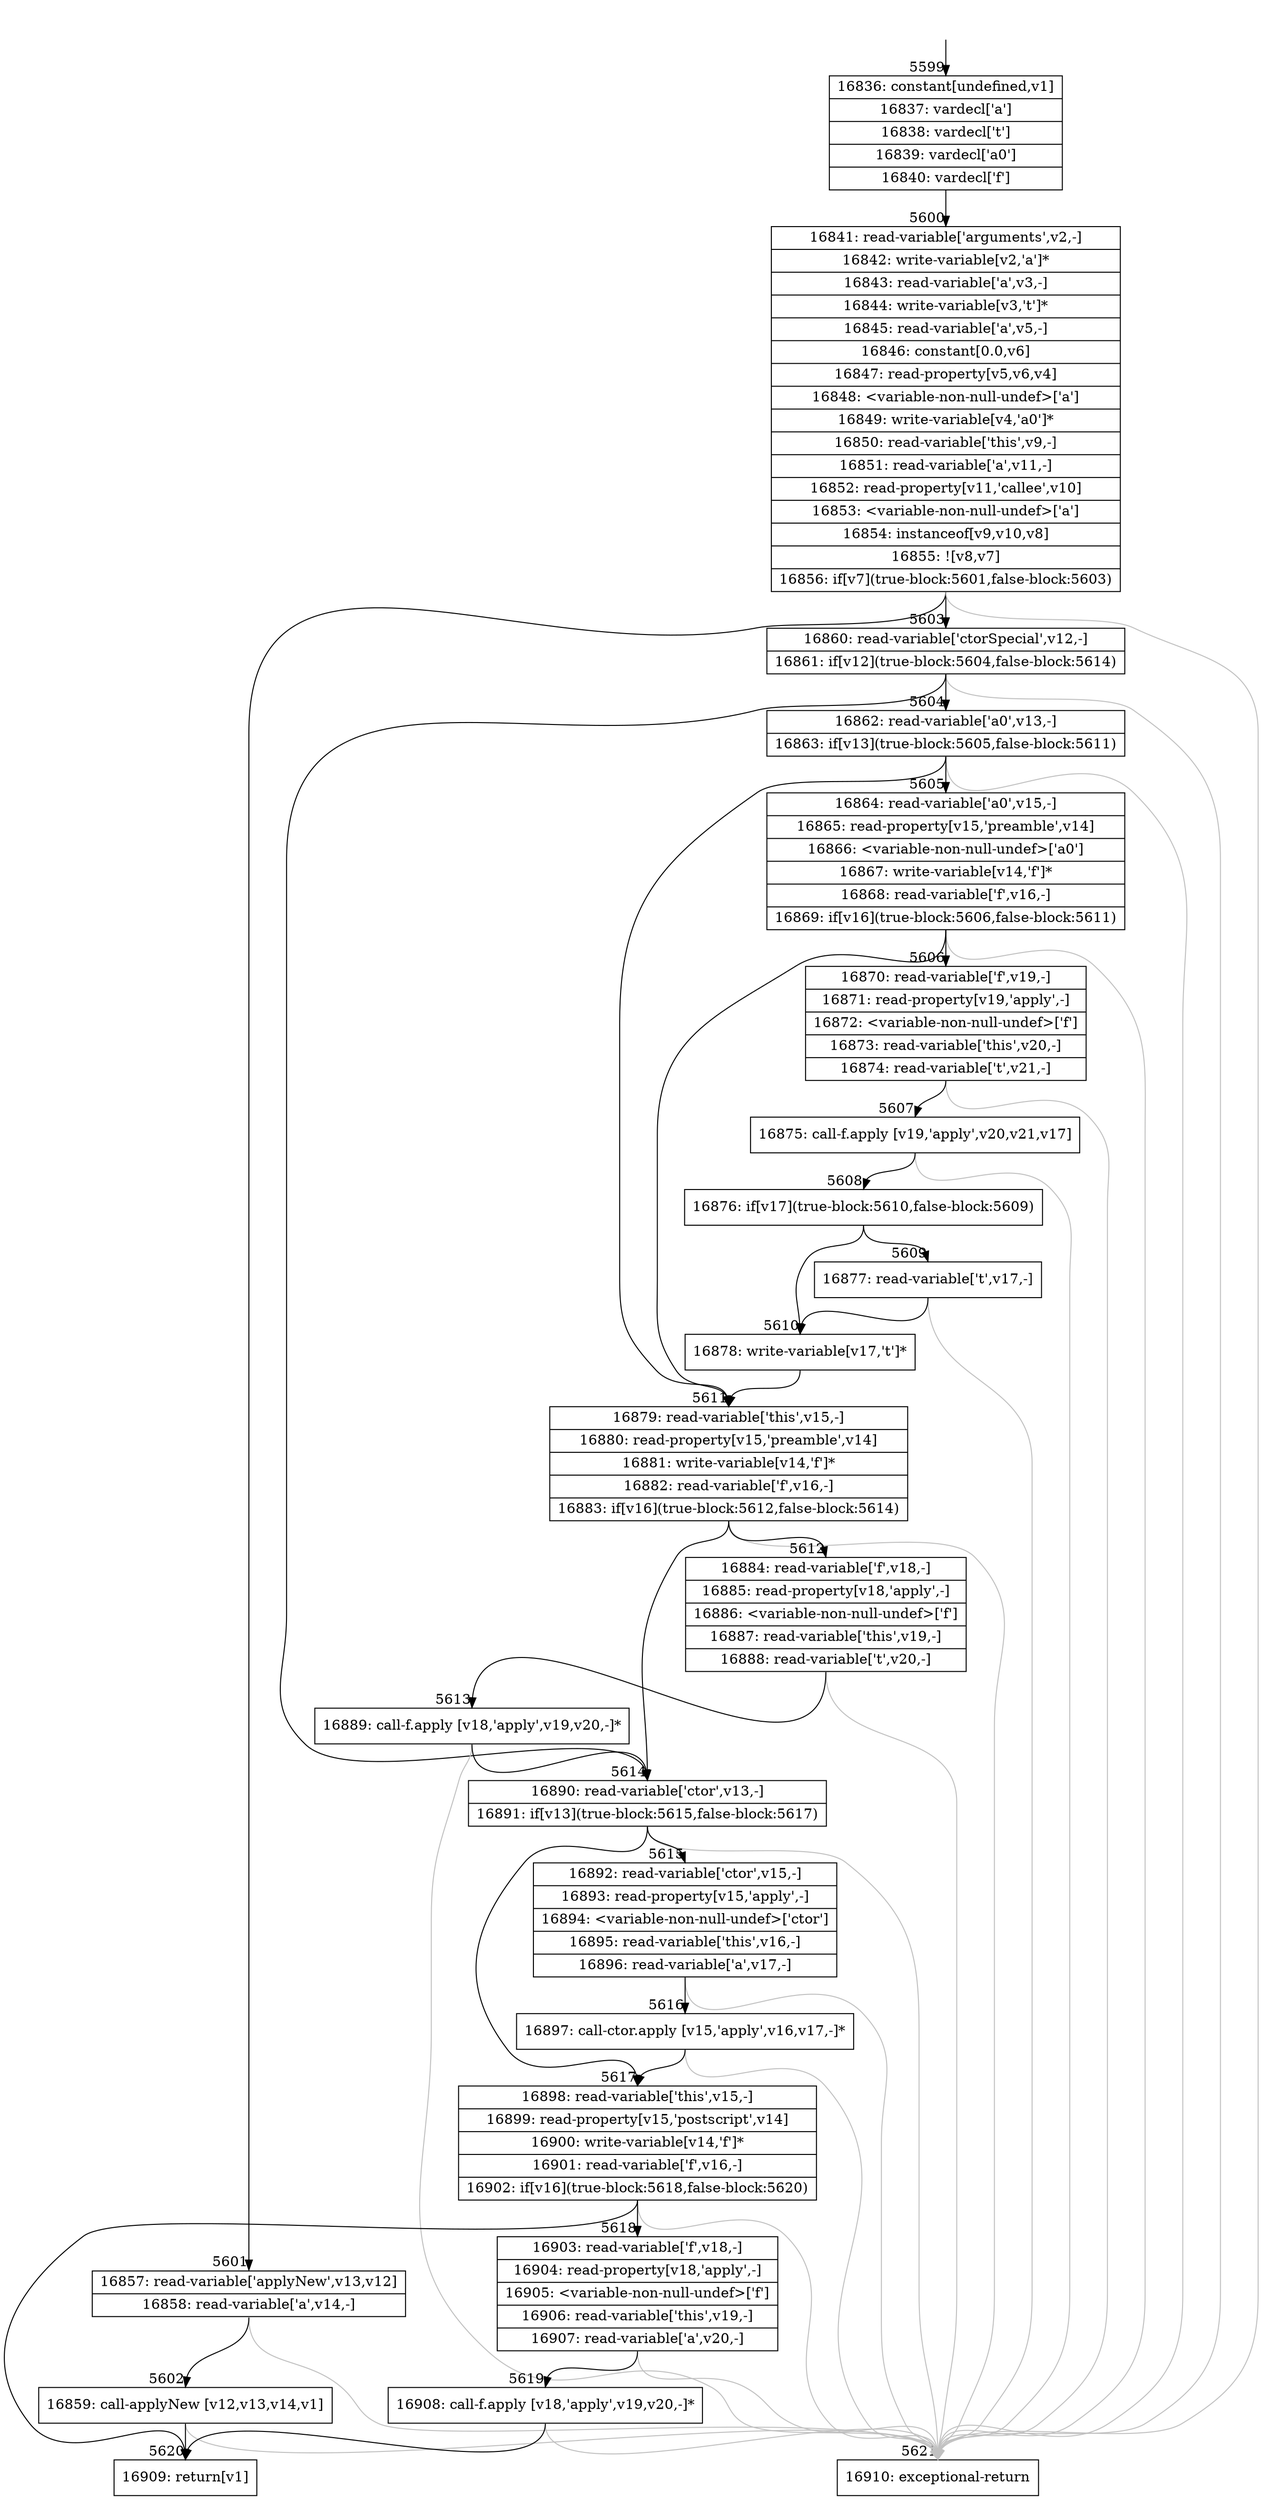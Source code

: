 digraph {
rankdir="TD"
BB_entry385[shape=none,label=""];
BB_entry385 -> BB5599 [tailport=s, headport=n, headlabel="    5599"]
BB5599 [shape=record label="{16836: constant[undefined,v1]|16837: vardecl['a']|16838: vardecl['t']|16839: vardecl['a0']|16840: vardecl['f']}" ] 
BB5599 -> BB5600 [tailport=s, headport=n, headlabel="      5600"]
BB5600 [shape=record label="{16841: read-variable['arguments',v2,-]|16842: write-variable[v2,'a']*|16843: read-variable['a',v3,-]|16844: write-variable[v3,'t']*|16845: read-variable['a',v5,-]|16846: constant[0.0,v6]|16847: read-property[v5,v6,v4]|16848: \<variable-non-null-undef\>['a']|16849: write-variable[v4,'a0']*|16850: read-variable['this',v9,-]|16851: read-variable['a',v11,-]|16852: read-property[v11,'callee',v10]|16853: \<variable-non-null-undef\>['a']|16854: instanceof[v9,v10,v8]|16855: ![v8,v7]|16856: if[v7](true-block:5601,false-block:5603)}" ] 
BB5600 -> BB5601 [tailport=s, headport=n, headlabel="      5601"]
BB5600 -> BB5603 [tailport=s, headport=n, headlabel="      5603"]
BB5600 -> BB5621 [tailport=s, headport=n, color=gray, headlabel="      5621"]
BB5601 [shape=record label="{16857: read-variable['applyNew',v13,v12]|16858: read-variable['a',v14,-]}" ] 
BB5601 -> BB5602 [tailport=s, headport=n, headlabel="      5602"]
BB5601 -> BB5621 [tailport=s, headport=n, color=gray]
BB5602 [shape=record label="{16859: call-applyNew [v12,v13,v14,v1]}" ] 
BB5602 -> BB5620 [tailport=s, headport=n, headlabel="      5620"]
BB5602 -> BB5621 [tailport=s, headport=n, color=gray]
BB5603 [shape=record label="{16860: read-variable['ctorSpecial',v12,-]|16861: if[v12](true-block:5604,false-block:5614)}" ] 
BB5603 -> BB5604 [tailport=s, headport=n, headlabel="      5604"]
BB5603 -> BB5614 [tailport=s, headport=n, headlabel="      5614"]
BB5603 -> BB5621 [tailport=s, headport=n, color=gray]
BB5604 [shape=record label="{16862: read-variable['a0',v13,-]|16863: if[v13](true-block:5605,false-block:5611)}" ] 
BB5604 -> BB5605 [tailport=s, headport=n, headlabel="      5605"]
BB5604 -> BB5611 [tailport=s, headport=n, headlabel="      5611"]
BB5604 -> BB5621 [tailport=s, headport=n, color=gray]
BB5605 [shape=record label="{16864: read-variable['a0',v15,-]|16865: read-property[v15,'preamble',v14]|16866: \<variable-non-null-undef\>['a0']|16867: write-variable[v14,'f']*|16868: read-variable['f',v16,-]|16869: if[v16](true-block:5606,false-block:5611)}" ] 
BB5605 -> BB5606 [tailport=s, headport=n, headlabel="      5606"]
BB5605 -> BB5611 [tailport=s, headport=n]
BB5605 -> BB5621 [tailport=s, headport=n, color=gray]
BB5606 [shape=record label="{16870: read-variable['f',v19,-]|16871: read-property[v19,'apply',-]|16872: \<variable-non-null-undef\>['f']|16873: read-variable['this',v20,-]|16874: read-variable['t',v21,-]}" ] 
BB5606 -> BB5607 [tailport=s, headport=n, headlabel="      5607"]
BB5606 -> BB5621 [tailport=s, headport=n, color=gray]
BB5607 [shape=record label="{16875: call-f.apply [v19,'apply',v20,v21,v17]}" ] 
BB5607 -> BB5608 [tailport=s, headport=n, headlabel="      5608"]
BB5607 -> BB5621 [tailport=s, headport=n, color=gray]
BB5608 [shape=record label="{16876: if[v17](true-block:5610,false-block:5609)}" ] 
BB5608 -> BB5610 [tailport=s, headport=n, headlabel="      5610"]
BB5608 -> BB5609 [tailport=s, headport=n, headlabel="      5609"]
BB5609 [shape=record label="{16877: read-variable['t',v17,-]}" ] 
BB5609 -> BB5610 [tailport=s, headport=n]
BB5609 -> BB5621 [tailport=s, headport=n, color=gray]
BB5610 [shape=record label="{16878: write-variable[v17,'t']*}" ] 
BB5610 -> BB5611 [tailport=s, headport=n]
BB5611 [shape=record label="{16879: read-variable['this',v15,-]|16880: read-property[v15,'preamble',v14]|16881: write-variable[v14,'f']*|16882: read-variable['f',v16,-]|16883: if[v16](true-block:5612,false-block:5614)}" ] 
BB5611 -> BB5612 [tailport=s, headport=n, headlabel="      5612"]
BB5611 -> BB5614 [tailport=s, headport=n]
BB5611 -> BB5621 [tailport=s, headport=n, color=gray]
BB5612 [shape=record label="{16884: read-variable['f',v18,-]|16885: read-property[v18,'apply',-]|16886: \<variable-non-null-undef\>['f']|16887: read-variable['this',v19,-]|16888: read-variable['t',v20,-]}" ] 
BB5612 -> BB5613 [tailport=s, headport=n, headlabel="      5613"]
BB5612 -> BB5621 [tailport=s, headport=n, color=gray]
BB5613 [shape=record label="{16889: call-f.apply [v18,'apply',v19,v20,-]*}" ] 
BB5613 -> BB5614 [tailport=s, headport=n]
BB5613 -> BB5621 [tailport=s, headport=n, color=gray]
BB5614 [shape=record label="{16890: read-variable['ctor',v13,-]|16891: if[v13](true-block:5615,false-block:5617)}" ] 
BB5614 -> BB5615 [tailport=s, headport=n, headlabel="      5615"]
BB5614 -> BB5617 [tailport=s, headport=n, headlabel="      5617"]
BB5614 -> BB5621 [tailport=s, headport=n, color=gray]
BB5615 [shape=record label="{16892: read-variable['ctor',v15,-]|16893: read-property[v15,'apply',-]|16894: \<variable-non-null-undef\>['ctor']|16895: read-variable['this',v16,-]|16896: read-variable['a',v17,-]}" ] 
BB5615 -> BB5616 [tailport=s, headport=n, headlabel="      5616"]
BB5615 -> BB5621 [tailport=s, headport=n, color=gray]
BB5616 [shape=record label="{16897: call-ctor.apply [v15,'apply',v16,v17,-]*}" ] 
BB5616 -> BB5617 [tailport=s, headport=n]
BB5616 -> BB5621 [tailport=s, headport=n, color=gray]
BB5617 [shape=record label="{16898: read-variable['this',v15,-]|16899: read-property[v15,'postscript',v14]|16900: write-variable[v14,'f']*|16901: read-variable['f',v16,-]|16902: if[v16](true-block:5618,false-block:5620)}" ] 
BB5617 -> BB5618 [tailport=s, headport=n, headlabel="      5618"]
BB5617 -> BB5620 [tailport=s, headport=n]
BB5617 -> BB5621 [tailport=s, headport=n, color=gray]
BB5618 [shape=record label="{16903: read-variable['f',v18,-]|16904: read-property[v18,'apply',-]|16905: \<variable-non-null-undef\>['f']|16906: read-variable['this',v19,-]|16907: read-variable['a',v20,-]}" ] 
BB5618 -> BB5619 [tailport=s, headport=n, headlabel="      5619"]
BB5618 -> BB5621 [tailport=s, headport=n, color=gray]
BB5619 [shape=record label="{16908: call-f.apply [v18,'apply',v19,v20,-]*}" ] 
BB5619 -> BB5620 [tailport=s, headport=n]
BB5619 -> BB5621 [tailport=s, headport=n, color=gray]
BB5620 [shape=record label="{16909: return[v1]}" ] 
BB5621 [shape=record label="{16910: exceptional-return}" ] 
//#$~ 7630
}
